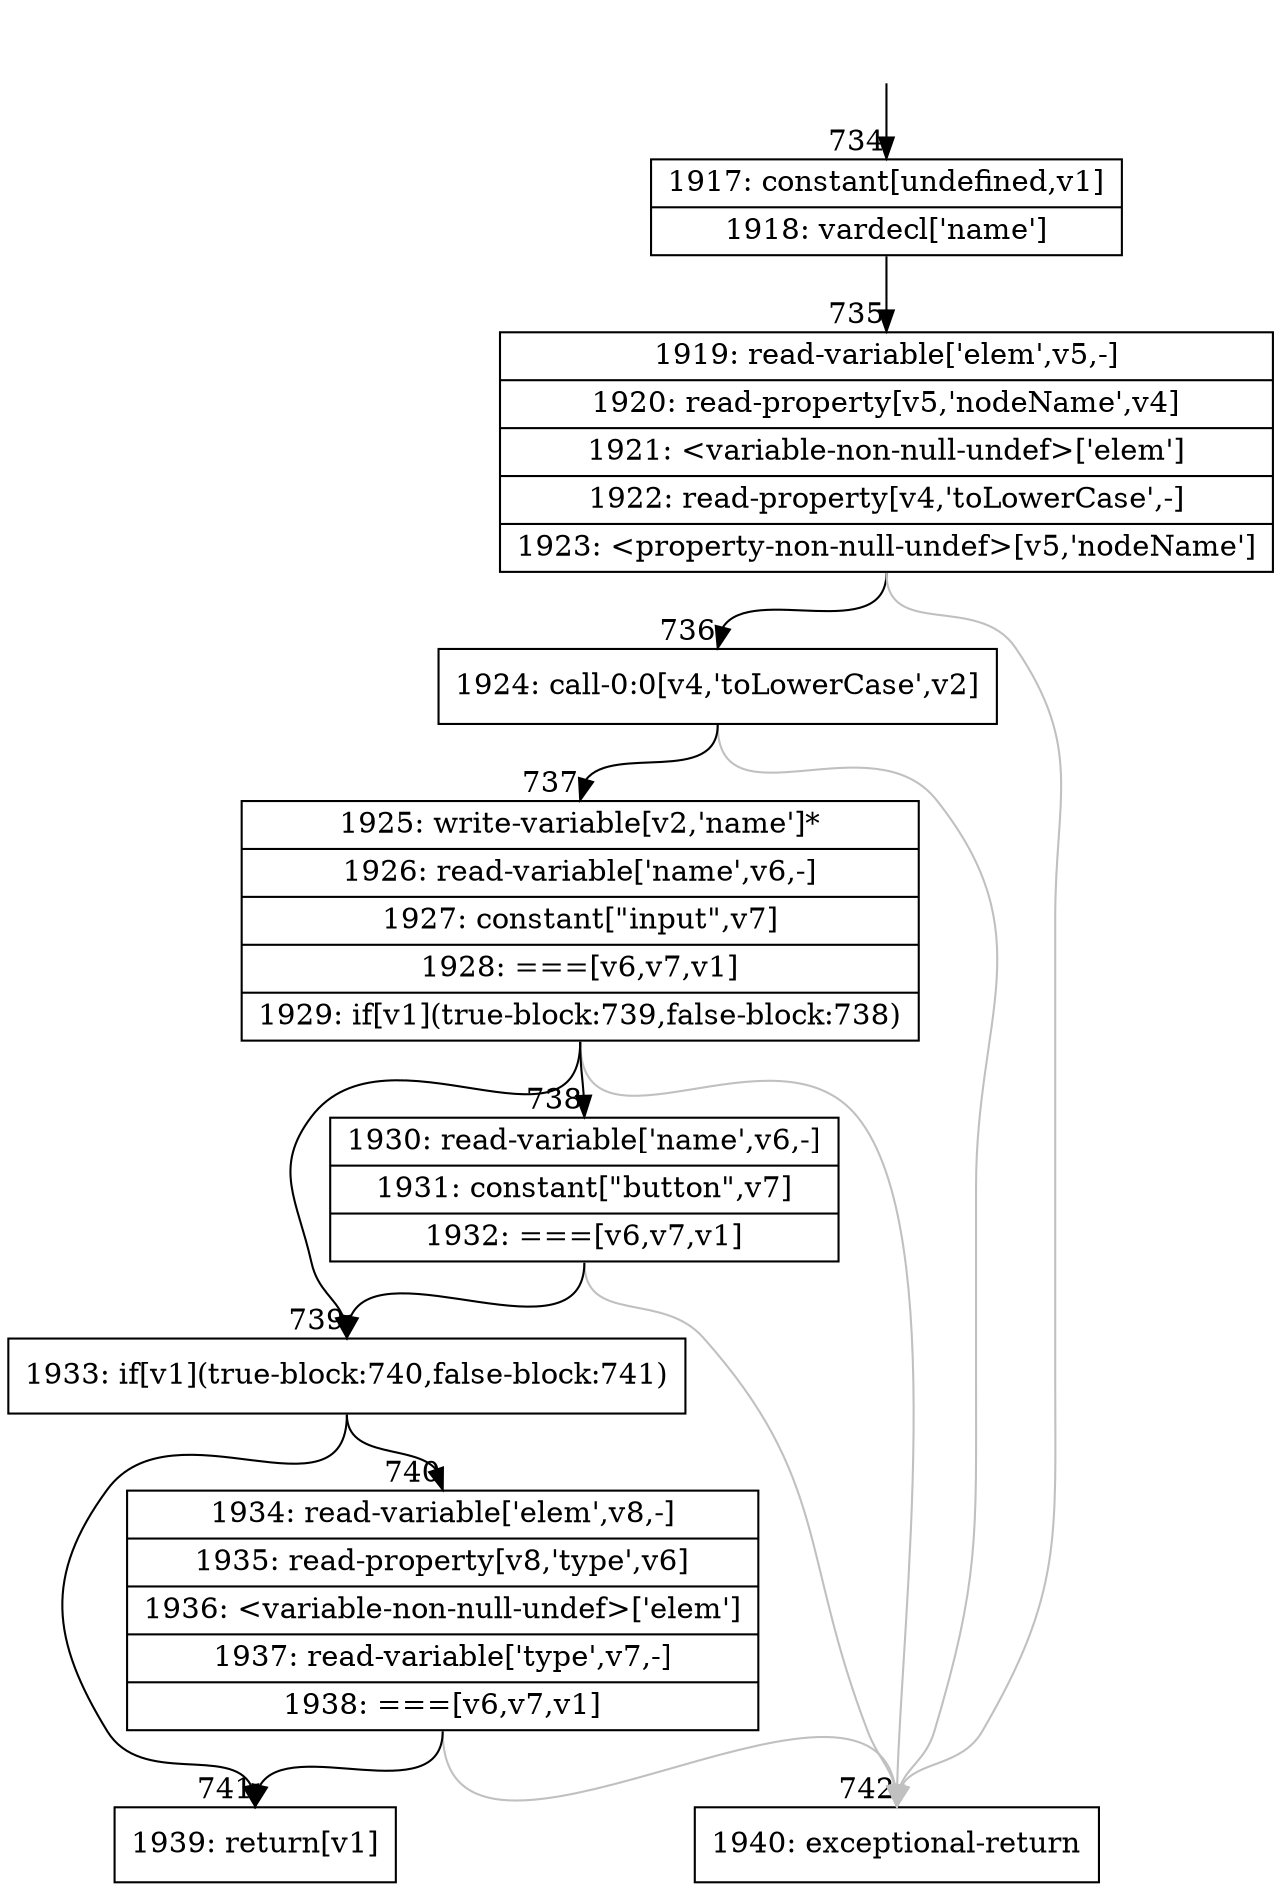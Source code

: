 digraph {
rankdir="TD"
BB_entry60[shape=none,label=""];
BB_entry60 -> BB734 [tailport=s, headport=n, headlabel="    734"]
BB734 [shape=record label="{1917: constant[undefined,v1]|1918: vardecl['name']}" ] 
BB734 -> BB735 [tailport=s, headport=n, headlabel="      735"]
BB735 [shape=record label="{1919: read-variable['elem',v5,-]|1920: read-property[v5,'nodeName',v4]|1921: \<variable-non-null-undef\>['elem']|1922: read-property[v4,'toLowerCase',-]|1923: \<property-non-null-undef\>[v5,'nodeName']}" ] 
BB735 -> BB736 [tailport=s, headport=n, headlabel="      736"]
BB735 -> BB742 [tailport=s, headport=n, color=gray, headlabel="      742"]
BB736 [shape=record label="{1924: call-0:0[v4,'toLowerCase',v2]}" ] 
BB736 -> BB737 [tailport=s, headport=n, headlabel="      737"]
BB736 -> BB742 [tailport=s, headport=n, color=gray]
BB737 [shape=record label="{1925: write-variable[v2,'name']*|1926: read-variable['name',v6,-]|1927: constant[\"input\",v7]|1928: ===[v6,v7,v1]|1929: if[v1](true-block:739,false-block:738)}" ] 
BB737 -> BB739 [tailport=s, headport=n, headlabel="      739"]
BB737 -> BB738 [tailport=s, headport=n, headlabel="      738"]
BB737 -> BB742 [tailport=s, headport=n, color=gray]
BB738 [shape=record label="{1930: read-variable['name',v6,-]|1931: constant[\"button\",v7]|1932: ===[v6,v7,v1]}" ] 
BB738 -> BB739 [tailport=s, headport=n]
BB738 -> BB742 [tailport=s, headport=n, color=gray]
BB739 [shape=record label="{1933: if[v1](true-block:740,false-block:741)}" ] 
BB739 -> BB741 [tailport=s, headport=n, headlabel="      741"]
BB739 -> BB740 [tailport=s, headport=n, headlabel="      740"]
BB740 [shape=record label="{1934: read-variable['elem',v8,-]|1935: read-property[v8,'type',v6]|1936: \<variable-non-null-undef\>['elem']|1937: read-variable['type',v7,-]|1938: ===[v6,v7,v1]}" ] 
BB740 -> BB741 [tailport=s, headport=n]
BB740 -> BB742 [tailport=s, headport=n, color=gray]
BB741 [shape=record label="{1939: return[v1]}" ] 
BB742 [shape=record label="{1940: exceptional-return}" ] 
}
